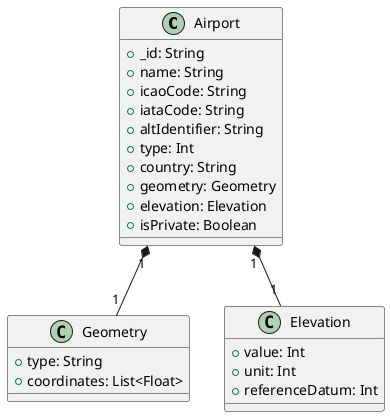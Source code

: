 @startuml
'https://plantuml.com/class-diagram

class Airport {
  +_id: String
  +name: String
  +icaoCode: String
  +iataCode: String
  +altIdentifier: String
  +type: Int
  +country: String
  +geometry: Geometry
  +elevation: Elevation
  +isPrivate: Boolean
}

class Geometry {
  +type: String
  +coordinates: List<Float>
}

class Elevation {
  +value: Int
  +unit: Int
  +referenceDatum: Int
}

Airport "1" *-- "1" Geometry
Airport "1" *-- "1" Elevation

@enduml
